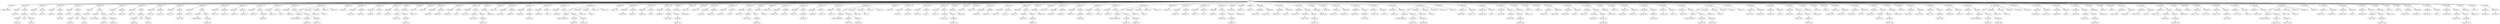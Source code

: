 digraph {
	ordering = out;
	ExpConst35 -> "Value35: 999";
	StatLabel24 -> "Label74: L2";
	ExpList25 -> ExpTemp189;
	ExpCall25 -> ExpName25;
	ExpCall25 -> ExpList25;
	ExpName25 -> "Label73: print";
	ExpTemp188 -> "Temp188: T108";
	ExpConst34 -> "Value34: 0";
	StatMove89 -> ExpTemp187;
	StatMove89 -> ExpConst34;
	ExpTemp187 -> "Temp187: T107";
	ExpTemp186 -> "Temp186: T45";
	StatExp14 -> ExpTemp184;
	ExpTemp184 -> "Temp184: T44";
	ExpList24 -> ExpTemp183;
	ExpCall24 -> ExpName24;
	ExpCall24 -> ExpList24;
	ExpTemp182 -> "Temp182: T106";
	StatMove86 -> ExpTemp181;
	StatMove86 -> ExpConst33;
	ExpTemp181 -> "Temp181: T105";
	ExpTemp180 -> "Temp180: T44";
	ExpTemp179 -> "Temp179: T106";
	StatLabel22 -> "Label69: L0";
	ExpConst32 -> "Value32: 0";
	ExpTemp177 -> "Temp177: T103";
	ExpList23 -> ExpTemp176;
	ExpList23 -> ExpTemp177;
	ExpTemp176 -> "Temp176: T102";
	ExpName23 -> "Label66: BS@Search";
	StatMove91 -> ExpTemp191;
	StatMove91 -> ExpConst35;
	StatMove84 -> ExpTemp175;
	StatMove84 -> ExpCall23;
	ExpConst31 -> "Value31: 50";
	StatMove83 -> ExpTemp174;
	StatMove83 -> ExpConst31;
	ExpTemp174 -> "Temp174: T103";
	StatMove88 -> ExpTemp185;
	StatMove88 -> ExpTemp186;
	ExpMem12 -> ExpTemp173;
	StatMove82 -> ExpTemp172;
	StatMove82 -> ExpMem12;
	ExpTemp172 -> "Temp172: T102";
	ExpTemp171 -> "Temp171: T43";
	StatLabel23 -> "Label72: L1";
	StatMove81 -> ExpTemp170;
	StatMove81 -> ExpTemp171;
	ExpTemp170 -> "Temp170: T104";
	StatLabel21 -> "Label65: L5";
	StatExp13 -> ExpTemp169;
	ExpTemp169 -> "Temp169: T42";
	ExpTemp168 -> "Temp168: T100";
	ExpName22 -> "Label64: print";
	StatJump7 -> "Label71: L2";
	StatMove80 -> ExpTemp167;
	StatMove80 -> ExpCall22;
	ExpBinary0 -> ExpTemp1;
	ExpBinary0 -> Plus0;
	ExpBinary0 -> ExpConst0;
	StatExp5 -> ExpTemp85;
	ExpTemp173 -> "Temp173: $fp";
	StatLabel12 -> "Label38: L14";
	StatLabel8 -> "Label27: L16";
	ExpTemp3 -> "Temp3: T20";
	StatExp4 -> ExpTemp79;
	ExpMem7 -> ExpTemp68;
	ExpConst12 -> "Value12: 0";
	ExpList20 -> ExpTemp155;
	ExpList20 -> ExpTemp156;
	ExpList8 -> ExpTemp71;
	ExpList8 -> ExpTemp72;
	ExpTemp6 -> "Temp6: T47";
	ExpTemp75 -> "Temp75: T29";
	ExpTemp71 -> "Temp71: T67";
	ExpTemp129 -> "Temp129: T37";
	ExpTemp70 -> "Temp70: T69";
	StatMove33 -> ExpTemp69;
	StatMove33 -> ExpConst11;
	StatMove22 -> ExpTemp46;
	StatMove22 -> ExpMem6;
	ExpTemp64 -> "Temp64: T27";
	ExpTemp63 -> "Temp63: T65";
	StatMove30 -> ExpTemp62;
	StatMove30 -> ExpCall7;
	StatExp3 -> ExpTemp64;
	StatJump5 -> "Label53: L8";
	ExpTemp61 -> "Temp61: T65";
	ExpTemp0 -> "Temp0: T49";
	StatMove19 -> ExpTemp40;
	StatMove19 -> ExpConst6;
	ExpList21 -> ExpTemp162;
	StatExp2 -> ExpTemp58;
	ExpCall9 -> ExpName9;
	ExpCall9 -> ExpList9;
	ExpTemp88 -> "Temp88: T74";
	ExpTemp69 -> "Temp69: T68";
	ExpTemp38 -> "Temp38: T59";
	ExpTemp157 -> "Temp157: T40";
	ExpTemp67 -> "Temp67: T67";
	ExpTemp40 -> "Temp40: T58";
	ExpTemp56 -> "Temp56: T64";
	ExpTemp55 -> "Temp55: T63";
	ExpList9 -> ExpTemp78;
	ExpConst8 -> "Value8: 0";
	StatMove71 -> ExpTemp149;
	StatMove71 -> ExpTemp150;
	ExpTemp66 -> "Temp66: T28";
	ExpList5 -> ExpTemp50;
	ExpList5 -> ExpTemp51;
	ExpTemp24 -> "Temp24: T22";
	StatMove35 -> ExpTemp74;
	StatMove35 -> ExpTemp75;
	ExpTemp191 -> "Temp191: $rv";
	ExpTemp185 -> "Temp185: T108";
	ExpTemp50 -> "Temp50: T60";
	ExpCall5 -> ExpName5;
	ExpCall5 -> ExpList5;
	ExpTemp107 -> "Temp107: T83";
	ExpName5 -> "Label12: BS@Search";
	ExpTemp106 -> "Temp106: T33";
	StatMove24 -> ExpTemp49;
	StatMove24 -> ExpCall5;
	ExpTemp183 -> "Temp183: T105";
	StatMove48 -> ExpTemp101;
	StatMove48 -> ExpTemp102;
	ExpTemp77 -> "Temp77: T71";
	ExpTemp139 -> "Temp139: T91";
	ExpTemp72 -> "Temp72: T68";
	StatMove15 -> ExpTemp32;
	StatMove15 -> ExpTemp33;
	ExpMem6 -> ExpTemp47;
	ExpConst16 -> "Value16: 0";
	ExpTemp60 -> "Temp60: T27";
	StatMove21 -> ExpTemp44;
	StatMove21 -> ExpTemp45;
	StatExp1 -> ExpTemp43;
	ExpTemp85 -> "Temp85: T30";
	StatMove25 -> ExpTemp53;
	StatMove25 -> ExpTemp54;
	ExpTemp31 -> "Temp31: T22";
	ExpTemp42 -> "Temp42: T58";
	ExpName4 -> "Label10: print";
	ExpCall14 -> ExpName14;
	ExpCall14 -> ExpList14;
	StatMove20 -> ExpTemp41;
	StatMove20 -> ExpCall4;
	ExpTemp178 -> "Temp178: T43";
	StatMove2 -> ExpTemp4;
	StatMove2 -> ExpMem1;
	ExpTemp34 -> "Temp34: T56";
	StatMove8 -> ExpTemp17;
	StatMove8 -> ExpMem4;
	ExpTemp28 -> "Temp28: T55";
	ExpTemp153 -> "Temp153: T96";
	ExpTemp19 -> "Temp19: T51";
	ExpTemp53 -> "Temp53: T64";
	StatLabel0 -> "Label0: BS@Start";
	ExpTemp74 -> "Temp74: T71";
	StatMove45 -> ExpTemp95;
	StatMove45 -> ExpTemp96;
	ExpConst24 -> "Value24: 0";
	ExpMem5 -> ExpTemp26;
	StatLabel17 -> "Label54: L7";
	ExpTemp135 -> "Temp135: T89";
	ExpTemp79 -> "Temp79: T29";
	ExpTemp86 -> "Temp86: T76";
	ExpTemp190 -> "Temp190: T45";
	ExpTemp73 -> "Temp73: T28";
	StatLabel7 -> "Label24: L15";
	ExpTemp94 -> "Temp94: T31";
	ExpCall21 -> ExpName21;
	ExpCall21 -> ExpList21;
	StatCJump2 -> NE2;
	StatCJump2 -> ExpTemp73;
	StatCJump2 -> ExpConst12;
	StatCJump2 -> "Label22: L15";
	StatCJump2 -> "Label23: L16";
	ExpTemp16 -> "Temp16: T21";
	StatExp11 -> ExpTemp148;
	ExpTemp13 -> "Temp13: T52";
	ExpName1 -> "Label2: BS@Print";
	ExpTemp76 -> "Temp76: T70";
	StatLabel6 -> "Label20: L20";
	ExpTemp14 -> "Temp14: $fp";
	ExpTemp62 -> "Temp62: T66";
	ExpList0 -> ExpTemp9;
	ExpList0 -> ExpTemp10;
	ExpConst22 -> "Value22: 0";
	StatMove67 -> ExpTemp140;
	StatMove67 -> ExpCall18;
	StatMove40 -> ExpTemp83;
	StatMove40 -> ExpCall10;
	ExpList6 -> ExpTemp57;
	ExpName3 -> "Label7: print";
	StatLabel15 -> "Label47: L11";
	ExpList7 -> ExpTemp63;
	StatMove7 -> ExpTemp15;
	StatMove7 -> ExpTemp16;
	ExpTemp43 -> "Temp43: T24";
	ExpTemp7 -> "Temp7: $fp";
	ExpMem0 -> ExpBinary0;
	ExpTemp36 -> "Temp36: T56";
	StatMove31 -> ExpTemp65;
	StatMove31 -> ExpTemp66;
	ExpTemp145 -> "Temp145: T93";
	ExpTemp32 -> "Temp32: T57";
	ExpConst10 -> "Value10: 0";
	ExpBinary1 -> ExpTemp7;
	ExpBinary1 -> Plus1;
	ExpBinary1 -> ExpConst1;
	StatCJump1 -> NE1;
	StatCJump1 -> ExpTemp52;
	StatCJump1 -> ExpConst8;
	StatCJump1 -> "Label13: L18";
	StatCJump1 -> "Label14: L19";
	ExpCall3 -> ExpName3;
	ExpCall3 -> ExpList3;
	ExpTemp8 -> "Temp8: T48";
	ExpTemp18 -> "Temp18: $fp";
	ExpTemp109 -> "Temp109: T81";
	StatCJump0 -> NE0;
	StatCJump0 -> ExpTemp31;
	StatCJump0 -> ExpConst4;
	StatCJump0 -> "Label4: L21";
	StatCJump0 -> "Label5: L22";
	ExpConst28 -> "Value28: 0";
	ExpConst7 -> "Value7: 19";
	ExpTemp21 -> "Temp21: T52";
	ExpCall6 -> ExpName6;
	ExpCall6 -> ExpList6;
	ExpTemp149 -> "Temp149: T97";
	ExpTemp10 -> "Temp10: T47";
	ExpTemp2 -> "Temp2: T48";
	StatExp0 -> ExpTemp37;
	StatMove50 -> ExpTemp104;
	StatMove50 -> ExpCall13;
	ExpConst0 -> "Value0: 16";
	StatMove26 -> ExpTemp55;
	StatMove26 -> ExpConst9;
	ExpTemp48 -> "Temp48: T61";
	StatMove9 -> ExpTemp19;
	StatMove9 -> ExpCall1;
	ExpConst1 -> "Value1: 4";
	StatMove4 -> ExpTemp8;
	StatMove4 -> ExpCall0;
	ExpCall13 -> ExpName13;
	ExpCall13 -> ExpList13;
	ExpMem1 -> ExpTemp5;
	ExpCall8 -> ExpName8;
	ExpCall8 -> ExpList8;
	ExpTemp54 -> "Temp54: T26";
	ExpConst6 -> "Value6: 0";
	ExpMem9 -> ExpTemp110;
	StatList0 -> StatLabel0;
	StatList0 -> StatMove0;
	StatList0 -> StatMove1;
	StatList0 -> StatMove2;
	StatList0 -> StatMove3;
	StatList0 -> StatMove4;
	StatList0 -> StatMove5;
	StatList0 -> StatMove6;
	StatList0 -> StatMove7;
	StatList0 -> StatMove8;
	StatList0 -> StatMove9;
	StatList0 -> StatMove10;
	StatList0 -> StatMove11;
	StatList0 -> StatMove12;
	StatList0 -> StatMove13;
	StatList0 -> StatMove14;
	StatList0 -> StatCJump0;
	StatList0 -> StatLabel1;
	StatList0 -> StatMove15;
	StatList0 -> StatMove16;
	StatList0 -> StatMove17;
	StatList0 -> StatExp0;
	StatList0 -> StatJump0;
	StatList0 -> StatLabel2;
	StatList0 -> StatMove18;
	StatList0 -> StatMove19;
	StatList0 -> StatMove20;
	StatList0 -> StatExp1;
	StatList0 -> StatLabel3;
	StatList0 -> StatMove21;
	StatList0 -> StatMove22;
	StatList0 -> StatMove23;
	StatList0 -> StatMove24;
	StatList0 -> StatCJump1;
	StatList0 -> StatLabel4;
	StatList0 -> StatMove25;
	StatList0 -> StatMove26;
	StatList0 -> StatMove27;
	StatList0 -> StatExp2;
	StatList0 -> StatJump1;
	StatList0 -> StatLabel5;
	StatList0 -> StatMove28;
	StatList0 -> StatMove29;
	StatList0 -> StatMove30;
	StatList0 -> StatExp3;
	StatList0 -> StatLabel6;
	StatList0 -> StatMove31;
	StatList0 -> StatMove32;
	StatList0 -> StatMove33;
	StatList0 -> StatMove34;
	StatList0 -> StatCJump2;
	StatList0 -> StatLabel7;
	StatList0 -> StatMove35;
	StatList0 -> StatMove36;
	StatList0 -> StatMove37;
	StatList0 -> StatExp4;
	StatList0 -> StatJump2;
	StatList0 -> StatLabel8;
	StatList0 -> StatMove38;
	StatList0 -> StatMove39;
	StatList0 -> StatMove40;
	StatList0 -> StatExp5;
	StatList0 -> StatLabel9;
	StatList0 -> StatMove41;
	StatList0 -> StatMove42;
	StatList0 -> StatMove43;
	StatList0 -> StatMove44;
	StatList0 -> StatCJump3;
	StatList0 -> StatLabel10;
	StatList0 -> StatMove45;
	StatList0 -> StatMove46;
	StatList0 -> StatMove47;
	StatList0 -> StatExp6;
	StatList0 -> StatJump3;
	StatList0 -> StatLabel11;
	StatList0 -> StatMove48;
	StatList0 -> StatMove49;
	StatList0 -> StatMove50;
	StatList0 -> StatExp7;
	StatList0 -> StatLabel12;
	StatList0 -> StatMove51;
	StatList0 -> StatMove52;
	StatList0 -> StatMove53;
	StatList0 -> StatMove54;
	StatList0 -> StatCJump4;
	StatList0 -> StatLabel13;
	StatList0 -> StatMove55;
	StatList0 -> StatMove56;
	StatList0 -> StatMove57;
	StatList0 -> StatExp8;
	StatList0 -> StatJump4;
	StatList0 -> StatLabel14;
	StatList0 -> StatMove58;
	StatList0 -> StatMove59;
	StatList0 -> StatMove60;
	StatList0 -> StatExp9;
	StatList0 -> StatLabel15;
	StatList0 -> StatMove61;
	StatList0 -> StatMove62;
	StatList0 -> StatMove63;
	StatList0 -> StatMove64;
	StatList0 -> StatCJump5;
	StatList0 -> StatLabel16;
	StatList0 -> StatMove65;
	StatList0 -> StatMove66;
	StatList0 -> StatMove67;
	StatList0 -> StatExp10;
	StatList0 -> StatJump5;
	StatList0 -> StatLabel17;
	StatList0 -> StatMove68;
	StatList0 -> StatMove69;
	StatList0 -> StatMove70;
	StatList0 -> StatExp11;
	StatList0 -> StatLabel18;
	StatList0 -> StatMove71;
	StatList0 -> StatMove72;
	StatList0 -> StatMove73;
	StatList0 -> StatMove74;
	StatList0 -> StatCJump6;
	StatList0 -> StatLabel19;
	StatList0 -> StatMove75;
	StatList0 -> StatMove76;
	StatList0 -> StatMove77;
	StatList0 -> StatExp12;
	StatList0 -> StatJump6;
	StatList0 -> StatLabel20;
	StatList0 -> StatMove78;
	StatList0 -> StatMove79;
	StatList0 -> StatMove80;
	StatList0 -> StatExp13;
	StatList0 -> StatLabel21;
	StatList0 -> StatMove81;
	StatList0 -> StatMove82;
	StatList0 -> StatMove83;
	StatList0 -> StatMove84;
	StatList0 -> StatCJump7;
	StatList0 -> StatLabel22;
	StatList0 -> StatMove85;
	StatList0 -> StatMove86;
	StatList0 -> StatMove87;
	StatList0 -> StatExp14;
	StatList0 -> StatJump7;
	StatList0 -> StatLabel23;
	StatList0 -> StatMove88;
	StatList0 -> StatMove89;
	StatList0 -> StatMove90;
	StatList0 -> StatExp15;
	StatList0 -> StatLabel24;
	StatList0 -> StatMove91;
	ExpCall0 -> ExpName0;
	ExpCall0 -> ExpList0;
	StatLabel18 -> "Label56: L8";
	ExpCall7 -> ExpName7;
	ExpCall7 -> ExpList7;
	ExpMem11 -> ExpTemp152;
	StatMove14 -> ExpTemp28;
	StatMove14 -> ExpCall2;
	ExpTemp33 -> "Temp33: T23";
	ExpTemp100 -> "Temp100: T32";
	ExpMem2 -> ExpBinary1;
	StatMove23 -> ExpTemp48;
	StatMove23 -> ExpConst7;
	ExpTemp35 -> "Temp35: T57";
	ExpName13 -> "Label37: print";
	StatLabel4 -> "Label15: L18";
	ExpTemp165 -> "Temp165: T42";
	ExpList22 -> ExpTemp168;
	ExpTemp12 -> "Temp12: T20";
	StatMove90 -> ExpTemp188;
	StatMove90 -> ExpCall25;
	ExpMem4 -> ExpTemp18;
	ExpTemp17 -> "Temp17: T50";
	StatMove65 -> ExpTemp137;
	StatMove65 -> ExpTemp138;
	StatMove76 -> ExpTemp160;
	StatMove76 -> ExpConst29;
	ExpTemp82 -> "Temp82: T72";
	ExpTemp99 -> "Temp99: T77";
	StatMove12 -> ExpTemp25;
	StatMove12 -> ExpMem5;
	ExpTemp15 -> "Temp15: T51";
	StatMove62 -> ExpTemp130;
	StatMove62 -> ExpMem10;
	ExpTemp11 -> "Temp11: T49";
	StatMove1 -> ExpTemp2;
	StatMove1 -> ExpTemp3;
	ExpTemp123 -> "Temp123: T36";
	ExpConst2 -> "Value2: 12";
	ExpCall2 -> ExpName2;
	ExpCall2 -> ExpList2;
	ExpBinary2 -> ExpTemp14;
	ExpBinary2 -> Plus2;
	ExpBinary2 -> ExpConst2;
	StatMove3 -> ExpTemp6;
	StatMove3 -> ExpMem2;
	StatLabel5 -> "Label18: L19";
	StatExp12 -> ExpTemp163;
	ExpTemp4 -> "Temp4: T46";
	ExpCall1 -> ExpName1;
	ExpCall1 -> ExpList1;
	ExpName7 -> "Label19: print";
	ExpTemp44 -> "Temp44: T62";
	StatMove11 -> ExpTemp23;
	StatMove11 -> ExpTemp24;
	StatJump0 -> "Label8: L23";
	ExpTemp111 -> "Temp111: T82";
	ExpTemp81 -> "Temp81: T30";
	ExpTemp20 -> "Temp20: T50";
	StatMove10 -> ExpTemp21;
	StatMove10 -> ExpTemp22;
	ExpName9 -> "Label25: print";
	ExpTemp110 -> "Temp110: $fp";
	ExpTemp25 -> "Temp25: T53";
	ExpName18 -> "Label52: print";
	ExpTemp41 -> "Temp41: T59";
	StatMove39 -> ExpTemp82;
	StatMove39 -> ExpConst14;
	ExpTemp93 -> "Temp93: T75";
	ExpTemp26 -> "Temp26: $fp";
	StatExp10 -> ExpTemp142;
	ExpTemp47 -> "Temp47: $fp";
	ExpList4 -> ExpTemp42;
	ExpTemp27 -> "Temp27: T54";
	ExpTemp89 -> "Temp89: $fp";
	StatMove13 -> ExpTemp27;
	StatMove13 -> ExpConst3;
	ExpName20 -> "Label57: BS@Search";
	ExpTemp30 -> "Temp30: T54";
	ExpName2 -> "Label3: BS@Search";
	StatCJump5 -> NE5;
	StatCJump5 -> ExpTemp136;
	StatCJump5 -> ExpConst24;
	StatCJump5 -> "Label49: L6";
	StatCJump5 -> "Label50: L7";
	ExpTemp29 -> "Temp29: T53";
	ExpList16 -> ExpTemp126;
	StatMove27 -> ExpTemp56;
	StatMove27 -> ExpCall6;
	ExpList2 -> ExpTemp29;
	ExpList2 -> ExpTemp30;
	ExpConst4 -> "Value4: 0";
	ExpTemp49 -> "Temp49: T62";
	ExpTemp22 -> "Temp22: T21";
	ExpConst21 -> "Value21: 1";
	ExpConst33 -> "Value33: 1";
	ExpTemp65 -> "Temp65: T69";
	ExpCall12 -> ExpName12;
	ExpCall12 -> ExpList12;
	StatMove29 -> ExpTemp61;
	StatMove29 -> ExpConst10;
	ExpName14 -> "Label39: BS@Search";
	ExpTemp164 -> "Temp164: T101";
	ExpTemp9 -> "Temp9: T46";
	ExpList1 -> ExpTemp20;
	ExpTemp1 -> "Temp1: $fp";
	StatMove17 -> ExpTemp35;
	StatMove17 -> ExpCall3;
	ExpTemp78 -> "Temp78: T70";
	StatMove28 -> ExpTemp59;
	StatMove28 -> ExpTemp60;
	ExpName12 -> "Label34: print";
	StatMove36 -> ExpTemp76;
	StatMove36 -> ExpConst13;
	ExpTemp68 -> "Temp68: $fp";
	ExpList3 -> ExpTemp36;
	ExpConst9 -> "Value9: 1";
	ExpConst3 -> "Value3: 8";
	ExpConst14 -> "Value14: 0";
	StatMove5 -> ExpTemp11;
	StatMove5 -> ExpTemp12;
	StatJump6 -> "Label62: L5";
	StatLabel2 -> "Label9: L22";
	StatMove37 -> ExpTemp77;
	StatMove37 -> ExpCall9;
	ExpTemp121 -> "Temp121: T35";
	StatMove18 -> ExpTemp38;
	StatMove18 -> ExpTemp39;
	ExpConst5 -> "Value5: 1";
	StatMove55 -> ExpTemp116;
	StatMove55 -> ExpTemp117;
	ExpTemp83 -> "Temp83: T73";
	ExpName10 -> "Label28: print";
	StatLabel16 -> "Label51: L6";
	StatMove85 -> ExpTemp179;
	StatMove85 -> ExpTemp180;
	ExpName21 -> "Label61: print";
	ExpTemp84 -> "Temp84: T72";
	StatLabel1 -> "Label6: L21";
	ExpList10 -> ExpTemp84;
	StatMove87 -> ExpTemp182;
	StatMove87 -> ExpCall24;
	StatMove41 -> ExpTemp86;
	StatMove41 -> ExpTemp87;
	ExpTemp105 -> "Temp105: T79";
	ExpName24 -> "Label70: print";
	ExpCall23 -> ExpName23;
	ExpCall23 -> ExpList23;
	StatMove42 -> ExpTemp88;
	StatMove42 -> ExpMem8;
	ExpMem8 -> ExpTemp89;
	ExpTemp103 -> "Temp103: T79";
	ExpTemp90 -> "Temp90: T75";
	ExpConst15 -> "Value15: 21";
	ExpTemp154 -> "Temp154: T97";
	ExpTemp104 -> "Temp104: T80";
	ExpTemp37 -> "Temp37: T23";
	ExpTemp52 -> "Temp52: T25";
	StatMove44 -> ExpTemp91;
	StatMove44 -> ExpCall11;
	ExpList12 -> ExpTemp99;
	StatJump2 -> "Label26: L17";
	StatMove73 -> ExpTemp153;
	StatMove73 -> ExpConst27;
	ExpTemp46 -> "Temp46: T60";
	ExpName11 -> "Label30: BS@Search";
	ExpTemp124 -> "Temp124: T86";
	ExpCall11 -> ExpName11;
	ExpCall11 -> ExpList11;
	ExpTemp148 -> "Temp148: T39";
	ExpTemp92 -> "Temp92: T74";
	ExpList11 -> ExpTemp92;
	ExpList11 -> ExpTemp93;
	StatLabel10 -> "Label33: L12";
	StatMove38 -> ExpTemp80;
	StatMove38 -> ExpTemp81;
	ExpTemp51 -> "Temp51: T61";
	ExpTemp39 -> "Temp39: T24";
	ExpTemp95 -> "Temp95: T78";
	StatExp9 -> ExpTemp127;
	StatCJump7 -> NE7;
	StatCJump7 -> ExpTemp178;
	StatCJump7 -> ExpConst32;
	StatCJump7 -> "Label67: L0";
	StatCJump7 -> "Label68: L1";
	ExpCall10 -> ExpName10;
	ExpCall10 -> ExpList10;
	ExpTemp96 -> "Temp96: T32";
	StatMove46 -> ExpTemp97;
	StatMove46 -> ExpConst17;
	ExpConst17 -> "Value17: 1";
	StatMove51 -> ExpTemp107;
	StatMove51 -> ExpTemp108;
	ExpTemp98 -> "Temp98: T78";
	StatMove47 -> ExpTemp98;
	StatMove47 -> ExpCall12;
	StatExp6 -> ExpTemp100;
	ExpTemp119 -> "Temp119: T85";
	StatJump3 -> "Label35: L14";
	StatLabel11 -> "Label36: L13";
	ExpTemp101 -> "Temp101: T80";
	ExpConst25 -> "Value25: 1";
	ExpList14 -> ExpTemp113;
	ExpList14 -> ExpTemp114;
	ExpCall4 -> ExpName4;
	ExpCall4 -> ExpList4;
	StatLabel3 -> "Label11: L23";
	StatMove49 -> ExpTemp103;
	StatMove49 -> ExpConst18;
	ExpConst18 -> "Value18: 0";
	ExpConst26 -> "Value26: 0";
	ExpList13 -> ExpTemp105;
	ExpTemp189 -> "Temp189: T107";
	StatExp7 -> ExpTemp106;
	ExpTemp108 -> "Temp108: T34";
	ExpTemp161 -> "Temp161: T99";
	StatMove52 -> ExpTemp109;
	StatMove52 -> ExpMem9;
	ExpTemp59 -> "Temp59: T66";
	StatLabel9 -> "Label29: L17";
	StatMove53 -> ExpTemp111;
	StatMove53 -> ExpConst19;
	StatExp15 -> ExpTemp190;
	StatMove0 -> ExpTemp0;
	StatMove0 -> ExpMem0;
	ExpConst19 -> "Value19: 37";
	ExpTemp112 -> "Temp112: T83";
	ExpTemp113 -> "Temp113: T81";
	ExpTemp45 -> "Temp45: T25";
	ExpTemp114 -> "Temp114: T82";
	StatCJump4 -> NE4;
	StatCJump4 -> ExpTemp115;
	StatCJump4 -> ExpConst20;
	StatCJump4 -> "Label40: L9";
	StatCJump4 -> "Label41: L10";
	ExpTemp91 -> "Temp91: T76";
	StatMove66 -> ExpTemp139;
	StatMove66 -> ExpConst25;
	ExpTemp115 -> "Temp115: T34";
	ExpCall22 -> ExpName22;
	ExpCall22 -> ExpList22;
	ExpConst20 -> "Value20: 0";
	StatLabel13 -> "Label42: L9";
	ExpTemp87 -> "Temp87: T31";
	ExpTemp116 -> "Temp116: T85";
	ExpTemp156 -> "Temp156: T96";
	ExpMem3 -> ExpBinary2;
	ExpTemp117 -> "Temp117: T35";
	StatLabel20 -> "Label63: L4";
	ExpTemp118 -> "Temp118: T84";
	ExpTemp159 -> "Temp159: T41";
	StatMove56 -> ExpTemp118;
	StatMove56 -> ExpConst21;
	ExpName0 -> "Label1: BS@Init";
	ExpName16 -> "Label46: print";
	StatMove57 -> ExpTemp119;
	StatMove57 -> ExpCall15;
	ExpConst13 -> "Value13: 1";
	ExpName15 -> "Label43: print";
	StatMove34 -> ExpTemp70;
	StatMove34 -> ExpCall8;
	ExpCall15 -> ExpName15;
	ExpCall15 -> ExpList15;
	ExpList15 -> ExpTemp120;
	StatExp8 -> ExpTemp121;
	ExpTemp97 -> "Temp97: T77";
	ExpTemp58 -> "Temp58: T26";
	StatJump4 -> "Label44: L11";
	ExpMem10 -> ExpTemp131;
	StatLabel14 -> "Label45: L10";
	ExpTemp130 -> "Temp130: T88";
	ExpTemp122 -> "Temp122: T87";
	ExpTemp120 -> "Temp120: T84";
	ExpCall18 -> ExpName18;
	ExpCall18 -> ExpList18;
	StatMove59 -> ExpTemp124;
	StatMove59 -> ExpConst22;
	ExpTemp125 -> "Temp125: T87";
	StatMove60 -> ExpTemp125;
	StatMove60 -> ExpCall16;
	ExpCall16 -> ExpName16;
	ExpCall16 -> ExpList16;
	ExpName17 -> "Label48: BS@Search";
	ExpTemp126 -> "Temp126: T86";
	ExpTemp144 -> "Temp144: T39";
	StatMove16 -> ExpTemp34;
	StatMove16 -> ExpConst5;
	ExpTemp151 -> "Temp151: T95";
	ExpTemp23 -> "Temp23: T55";
	ExpTemp127 -> "Temp127: T36";
	ExpTemp167 -> "Temp167: T101";
	ExpTemp128 -> "Temp128: T90";
	StatMove61 -> ExpTemp128;
	StatMove61 -> ExpTemp129;
	StatMove6 -> ExpTemp13;
	StatMove6 -> ExpMem3;
	ExpTemp131 -> "Temp131: $fp";
	StatMove63 -> ExpTemp132;
	StatMove63 -> ExpConst23;
	ExpTemp175 -> "Temp175: T104";
	ExpTemp132 -> "Temp132: T89";
	ExpConst23 -> "Value23: 38";
	ExpList19 -> ExpTemp147;
	StatMove72 -> ExpTemp151;
	StatMove72 -> ExpMem11;
	StatMove64 -> ExpTemp133;
	StatMove64 -> ExpCall17;
	ExpCall17 -> ExpName17;
	ExpCall17 -> ExpList17;
	ExpTemp134 -> "Temp134: T88";
	ExpTemp80 -> "Temp80: T73";
	StatMove54 -> ExpTemp112;
	StatMove54 -> ExpCall14;
	ExpConst11 -> "Value11: 20";
	ExpName19 -> "Label55: print";
	ExpList17 -> ExpTemp134;
	ExpList17 -> ExpTemp135;
	ExpTemp136 -> "Temp136: T37";
	ExpTemp137 -> "Temp137: T92";
	StatMove32 -> ExpTemp67;
	StatMove32 -> ExpMem7;
	ExpTemp102 -> "Temp102: T33";
	StatMove58 -> ExpTemp122;
	StatMove58 -> ExpTemp123;
	ExpTemp138 -> "Temp138: T38";
	ExpTemp140 -> "Temp140: T92";
	ExpTemp160 -> "Temp160: T98";
	ExpTemp141 -> "Temp141: T91";
	StatCJump3 -> NE3;
	StatCJump3 -> ExpTemp94;
	StatCJump3 -> ExpConst16;
	StatCJump3 -> "Label31: L12";
	StatCJump3 -> "Label32: L13";
	ExpList18 -> ExpTemp141;
	ExpTemp142 -> "Temp142: T38";
	ExpTemp143 -> "Temp143: T94";
	ExpTemp5 -> "Temp5: $fp";
	ExpTemp133 -> "Temp133: T90";
	StatMove68 -> ExpTemp143;
	StatMove68 -> ExpTemp144;
	StatMove69 -> ExpTemp145;
	StatMove69 -> ExpConst26;
	StatMove43 -> ExpTemp90;
	StatMove43 -> ExpConst15;
	ExpTemp146 -> "Temp146: T94";
	StatMove70 -> ExpTemp146;
	StatMove70 -> ExpCall19;
	ExpCall19 -> ExpName19;
	ExpCall19 -> ExpList19;
	ExpTemp147 -> "Temp147: T93";
	ExpTemp150 -> "Temp150: T40";
	ExpTemp152 -> "Temp152: $fp";
	ExpConst27 -> "Value27: 39";
	ExpTemp57 -> "Temp57: T63";
	StatMove74 -> ExpTemp154;
	StatMove74 -> ExpCall20;
	ExpCall20 -> ExpName20;
	ExpCall20 -> ExpList20;
	ExpTemp155 -> "Temp155: T95";
	StatJump1 -> "Label17: L20";
	ExpName8 -> "Label21: BS@Search";
	StatCJump6 -> NE6;
	StatCJump6 -> ExpTemp157;
	StatCJump6 -> ExpConst28;
	StatCJump6 -> "Label58: L3";
	StatCJump6 -> "Label59: L4";
	ExpTemp162 -> "Temp162: T98";
	StatLabel19 -> "Label60: L3";
	ExpTemp166 -> "Temp166: T100";
	ExpTemp158 -> "Temp158: T99";
	StatMove75 -> ExpTemp158;
	StatMove75 -> ExpTemp159;
	ExpConst29 -> "Value29: 1";
	StatMove77 -> ExpTemp161;
	StatMove77 -> ExpCall21;
	ExpTemp163 -> "Temp163: T41";
	StatMove78 -> ExpTemp164;
	StatMove78 -> ExpTemp165;
	ExpName6 -> "Label16: print";
	StatMove79 -> ExpTemp166;
	StatMove79 -> ExpConst30;
	ExpConst30 -> "Value30: 0";
}

